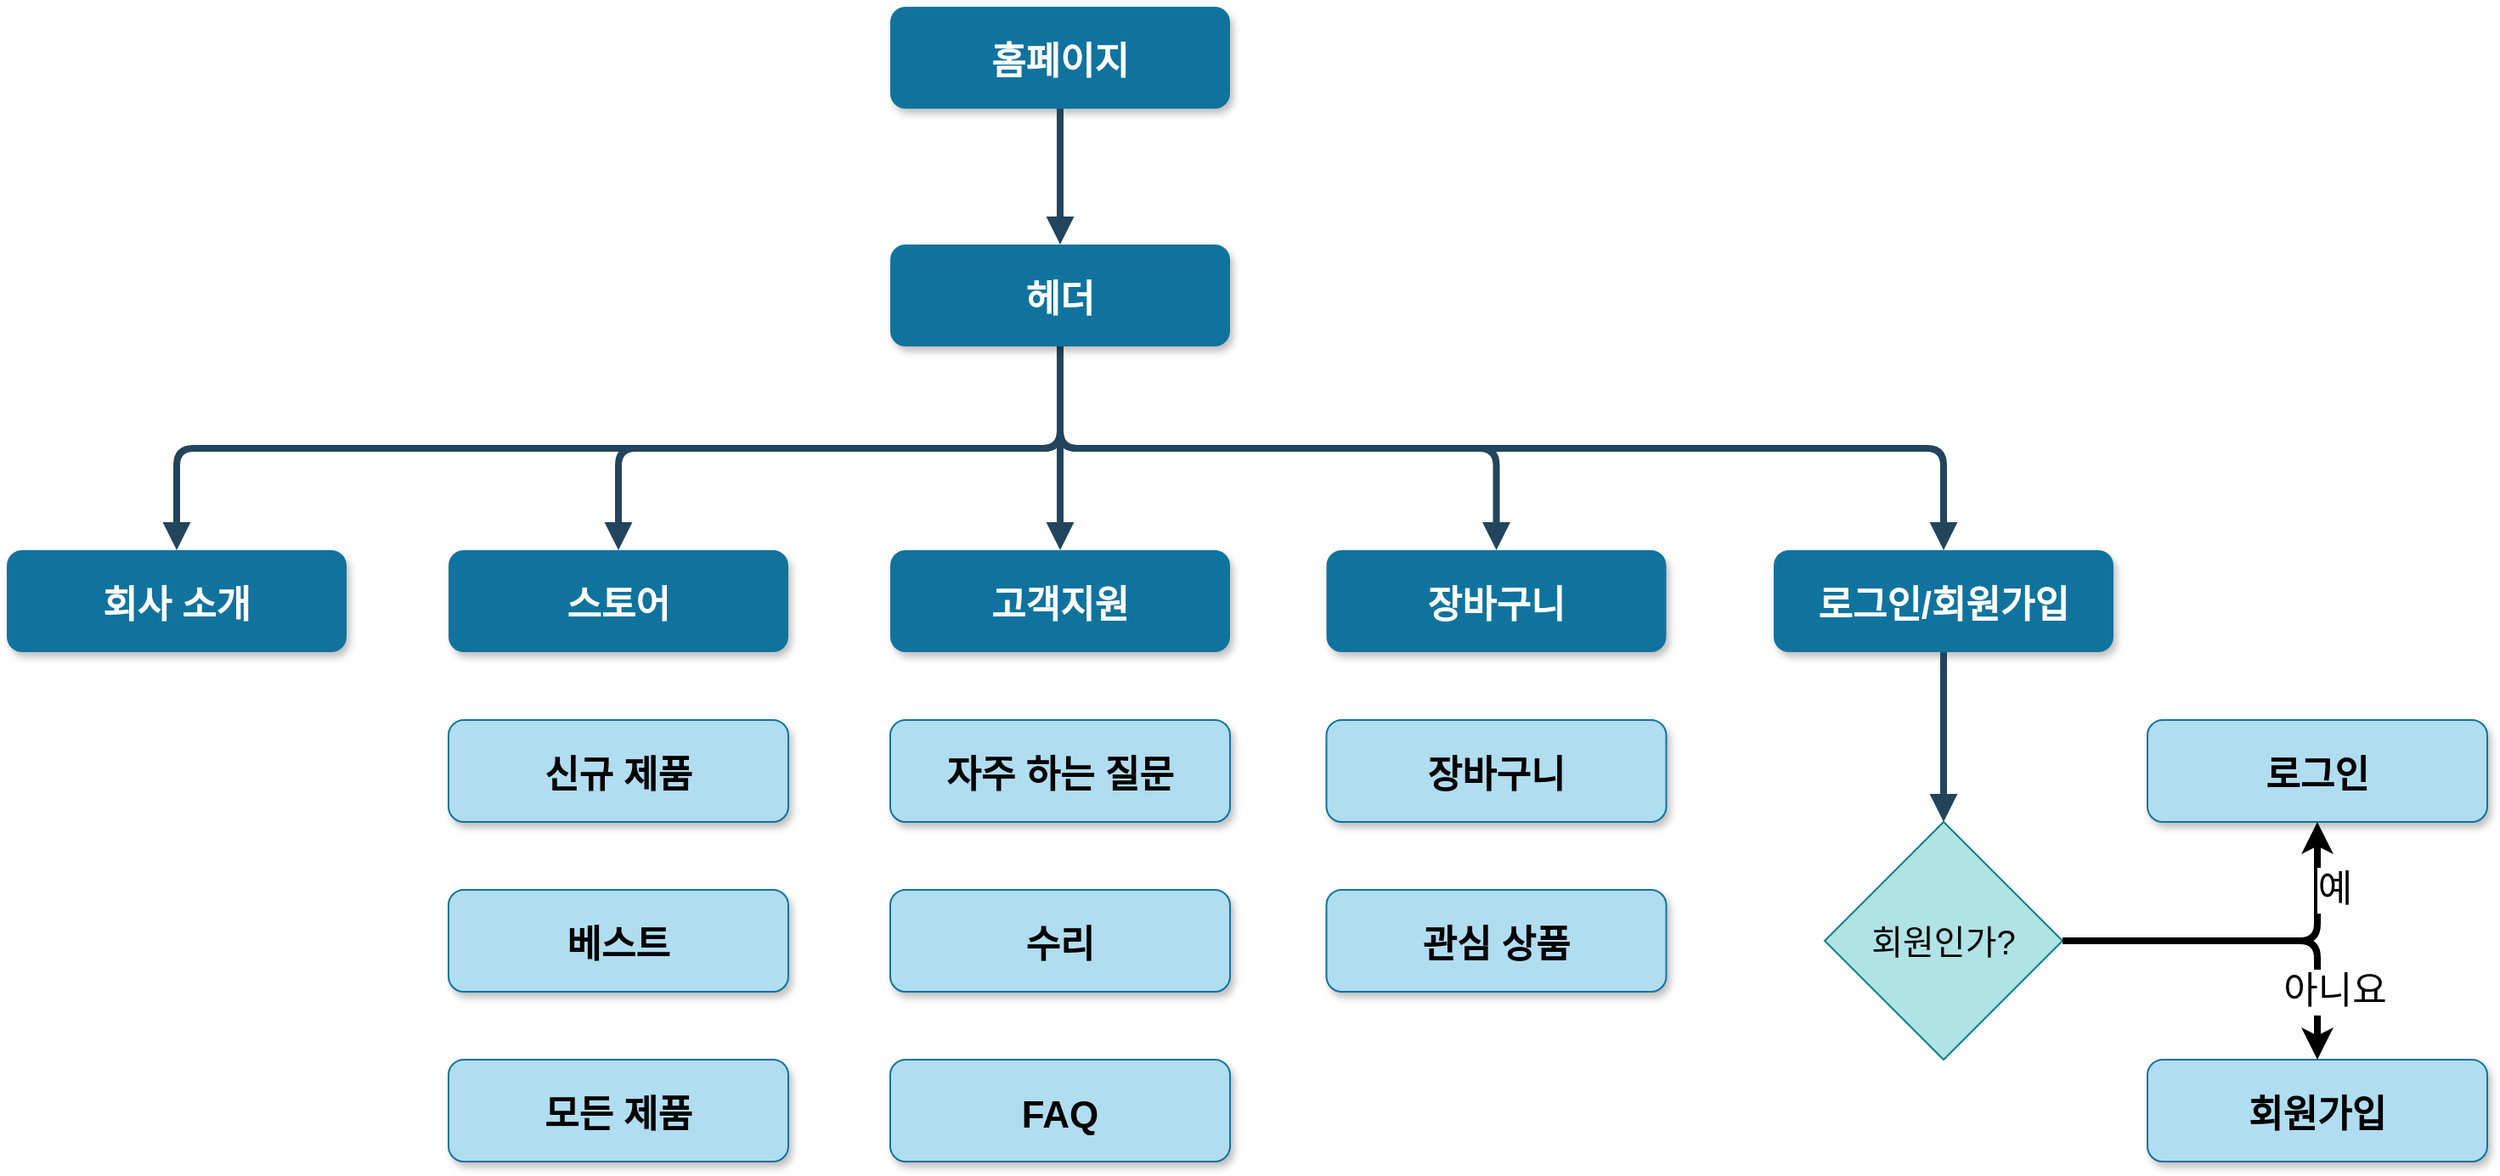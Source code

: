 <mxfile version="21.6.6" type="github">
  <diagram name="Page-1" id="97916047-d0de-89f5-080d-49f4d83e522f">
    <mxGraphModel dx="2694" dy="1129" grid="0" gridSize="10" guides="1" tooltips="1" connect="1" arrows="1" fold="1" page="1" pageScale="1.5" pageWidth="1169" pageHeight="827" background="none" math="0" shadow="0">
      <root>
        <object label="" id="0">
          <mxCell />
        </object>
        <mxCell id="1" parent="0" />
        <mxCell id="2" value="홈페이지" style="rounded=1;fillColor=#10739E;strokeColor=none;shadow=1;gradientColor=none;fontStyle=1;fontColor=#FFFFFF;fontSize=22;" parent="1" vertex="1">
          <mxGeometry x="639" y="200" width="200" height="60" as="geometry" />
        </mxCell>
        <mxCell id="4" value="회사 소개" style="rounded=1;fillColor=#10739E;strokeColor=none;shadow=1;gradientColor=none;fontStyle=1;fontColor=#FFFFFF;fontSize=22;" parent="1" vertex="1">
          <mxGeometry x="119" y="520" width="200" height="60" as="geometry" />
        </mxCell>
        <mxCell id="5" value="스토어" style="rounded=1;fillColor=#10739E;strokeColor=none;shadow=1;gradientColor=none;fontStyle=1;fontColor=#FFFFFF;fontSize=22;" parent="1" vertex="1">
          <mxGeometry x="379" y="520" width="200" height="60" as="geometry" />
        </mxCell>
        <mxCell id="6" value="고객지원" style="rounded=1;fillColor=#10739E;strokeColor=none;shadow=1;gradientColor=none;fontStyle=1;fontColor=#FFFFFF;fontSize=22;" parent="1" vertex="1">
          <mxGeometry x="639" y="520" width="200" height="60" as="geometry" />
        </mxCell>
        <mxCell id="29" value="" style="edgeStyle=elbowEdgeStyle;elbow=vertical;strokeWidth=4;endArrow=block;endFill=1;fontStyle=1;strokeColor=#23445D;fontSize=22;entryX=0.5;entryY=0;entryDx=0;entryDy=0;" parent="1" source="2" target="G1LrGTYSEcDMAmecCRJO-32" edge="1">
          <mxGeometry x="22" y="165.5" width="100" height="100" as="geometry">
            <mxPoint x="141" y="265.5" as="sourcePoint" />
            <mxPoint x="739" y="330" as="targetPoint" />
          </mxGeometry>
        </mxCell>
        <mxCell id="30" value="" style="edgeStyle=elbowEdgeStyle;elbow=vertical;strokeWidth=4;endArrow=block;endFill=1;fontStyle=1;strokeColor=#23445D;fontSize=22;exitX=0.5;exitY=1;exitDx=0;exitDy=0;" parent="1" source="G1LrGTYSEcDMAmecCRJO-32" target="5" edge="1">
          <mxGeometry x="22" y="165.5" width="100" height="100" as="geometry">
            <mxPoint x="739" y="390" as="sourcePoint" />
            <mxPoint x="241" y="165.5" as="targetPoint" />
          </mxGeometry>
        </mxCell>
        <mxCell id="31" value="" style="edgeStyle=elbowEdgeStyle;elbow=vertical;strokeWidth=4;endArrow=block;endFill=1;fontStyle=1;strokeColor=#23445D;fontSize=22;exitX=0.5;exitY=1;exitDx=0;exitDy=0;" parent="1" source="G1LrGTYSEcDMAmecCRJO-32" target="4" edge="1">
          <mxGeometry x="22" y="165.5" width="100" height="100" as="geometry">
            <mxPoint x="739" y="390" as="sourcePoint" />
            <mxPoint x="241" y="165.5" as="targetPoint" />
          </mxGeometry>
        </mxCell>
        <mxCell id="32" value="" style="edgeStyle=elbowEdgeStyle;elbow=vertical;strokeWidth=4;endArrow=block;endFill=1;fontStyle=1;strokeColor=#23445D;fontSize=22;exitX=0.5;exitY=1;exitDx=0;exitDy=0;" parent="1" source="G1LrGTYSEcDMAmecCRJO-32" target="6" edge="1">
          <mxGeometry x="22" y="165.5" width="100" height="100" as="geometry">
            <mxPoint x="739" y="390" as="sourcePoint" />
            <mxPoint x="241" y="165.5" as="targetPoint" />
          </mxGeometry>
        </mxCell>
        <mxCell id="uYMuAS7kmvQYfe47qQOG-55" value="장바구니" style="rounded=1;fillColor=#10739E;strokeColor=none;shadow=1;gradientColor=none;fontStyle=1;fontColor=#FFFFFF;fontSize=22;" parent="1" vertex="1">
          <mxGeometry x="895.75" y="520" width="200" height="60" as="geometry" />
        </mxCell>
        <mxCell id="uYMuAS7kmvQYfe47qQOG-56" value="" style="edgeStyle=elbowEdgeStyle;elbow=vertical;strokeWidth=4;endArrow=block;endFill=1;fontStyle=1;strokeColor=#23445D;exitX=0.5;exitY=1;exitDx=0;exitDy=0;entryX=0.5;entryY=0;entryDx=0;entryDy=0;fontSize=22;" parent="1" source="G1LrGTYSEcDMAmecCRJO-32" target="uYMuAS7kmvQYfe47qQOG-55" edge="1">
          <mxGeometry x="22" y="165.5" width="100" height="100" as="geometry">
            <mxPoint x="739" y="390" as="sourcePoint" />
            <mxPoint x="1101" y="466" as="targetPoint" />
          </mxGeometry>
        </mxCell>
        <mxCell id="uYMuAS7kmvQYfe47qQOG-57" value="로그인/회원가입" style="rounded=1;fillColor=#10739E;strokeColor=none;shadow=1;gradientColor=none;fontStyle=1;fontColor=#FFFFFF;fontSize=22;" parent="1" vertex="1">
          <mxGeometry x="1159" y="520" width="200" height="60" as="geometry" />
        </mxCell>
        <mxCell id="uYMuAS7kmvQYfe47qQOG-58" value="" style="edgeStyle=elbowEdgeStyle;elbow=vertical;strokeWidth=4;endArrow=block;endFill=1;fontStyle=1;strokeColor=#23445D;entryX=0.5;entryY=0;entryDx=0;entryDy=0;exitX=0.5;exitY=1;exitDx=0;exitDy=0;fontSize=22;" parent="1" source="G1LrGTYSEcDMAmecCRJO-32" target="uYMuAS7kmvQYfe47qQOG-57" edge="1">
          <mxGeometry x="22" y="165.5" width="100" height="100" as="geometry">
            <mxPoint x="739" y="390" as="sourcePoint" />
            <mxPoint x="829" y="580" as="targetPoint" />
          </mxGeometry>
        </mxCell>
        <mxCell id="uYMuAS7kmvQYfe47qQOG-60" value="신규 제품" style="rounded=1;fillColor=#b1ddf0;strokeColor=#10739e;shadow=1;fontStyle=1;fontSize=22;" parent="1" vertex="1">
          <mxGeometry x="379" y="620" width="200" height="60" as="geometry" />
        </mxCell>
        <mxCell id="uYMuAS7kmvQYfe47qQOG-62" value="베스트" style="rounded=1;fillColor=#b1ddf0;strokeColor=#10739e;shadow=1;fontStyle=1;fontSize=22;" parent="1" vertex="1">
          <mxGeometry x="379" y="720" width="200" height="60" as="geometry" />
        </mxCell>
        <mxCell id="uYMuAS7kmvQYfe47qQOG-63" value="모든 제품" style="rounded=1;fillColor=#b1ddf0;strokeColor=#10739e;shadow=1;fontStyle=1;fontSize=22;" parent="1" vertex="1">
          <mxGeometry x="379" y="820" width="200" height="60" as="geometry" />
        </mxCell>
        <mxCell id="uYMuAS7kmvQYfe47qQOG-67" value="자주 하는 질문" style="rounded=1;fillColor=#b1ddf0;strokeColor=#10739e;shadow=1;fontStyle=1;fontSize=22;" parent="1" vertex="1">
          <mxGeometry x="639" y="620" width="200" height="60" as="geometry" />
        </mxCell>
        <mxCell id="uYMuAS7kmvQYfe47qQOG-68" value="수리" style="rounded=1;fillColor=#b1ddf0;strokeColor=#10739e;shadow=1;fontStyle=1;fontSize=22;" parent="1" vertex="1">
          <mxGeometry x="639" y="720" width="200" height="60" as="geometry" />
        </mxCell>
        <mxCell id="uYMuAS7kmvQYfe47qQOG-69" value="FAQ" style="rounded=1;fillColor=#b1ddf0;strokeColor=#10739e;shadow=1;fontStyle=1;fontSize=22;" parent="1" vertex="1">
          <mxGeometry x="639" y="820" width="200" height="60" as="geometry" />
        </mxCell>
        <mxCell id="uYMuAS7kmvQYfe47qQOG-70" value="장바구니" style="rounded=1;fillColor=#b1ddf0;strokeColor=#10739e;shadow=1;fontStyle=1;fontSize=22;" parent="1" vertex="1">
          <mxGeometry x="895.75" y="620" width="200" height="60" as="geometry" />
        </mxCell>
        <mxCell id="uYMuAS7kmvQYfe47qQOG-71" value="관심 상품" style="rounded=1;fillColor=#b1ddf0;strokeColor=#10739e;shadow=1;fontStyle=1;fontSize=22;" parent="1" vertex="1">
          <mxGeometry x="895.75" y="720" width="200" height="60" as="geometry" />
        </mxCell>
        <mxCell id="uYMuAS7kmvQYfe47qQOG-72" value="로그인" style="rounded=1;fillColor=#b1ddf0;strokeColor=#10739e;shadow=1;fontStyle=1;fontSize=22;" parent="1" vertex="1">
          <mxGeometry x="1379" y="620" width="200" height="60" as="geometry" />
        </mxCell>
        <mxCell id="uYMuAS7kmvQYfe47qQOG-73" value="회원가입" style="rounded=1;fillColor=#b1ddf0;strokeColor=#10739e;shadow=1;fontStyle=1;fontSize=22;" parent="1" vertex="1">
          <mxGeometry x="1379" y="820" width="200" height="60" as="geometry" />
        </mxCell>
        <mxCell id="uYMuAS7kmvQYfe47qQOG-74" value="회원인가?" style="rhombus;whiteSpace=wrap;html=1;fillColor=#b0e3e6;strokeColor=#0e8088;fontSize=20;" parent="1" vertex="1">
          <mxGeometry x="1189" y="680" width="140" height="140" as="geometry" />
        </mxCell>
        <mxCell id="uYMuAS7kmvQYfe47qQOG-75" value="" style="endArrow=classic;html=1;rounded=1;exitX=1;exitY=0.5;exitDx=0;exitDy=0;entryX=0.5;entryY=1;entryDx=0;entryDy=0;strokeWidth=4;" parent="1" source="uYMuAS7kmvQYfe47qQOG-74" target="uYMuAS7kmvQYfe47qQOG-72" edge="1">
          <mxGeometry relative="1" as="geometry">
            <mxPoint x="1129" y="490" as="sourcePoint" />
            <mxPoint x="1229" y="490" as="targetPoint" />
            <Array as="points">
              <mxPoint x="1479" y="750" />
            </Array>
          </mxGeometry>
        </mxCell>
        <mxCell id="uYMuAS7kmvQYfe47qQOG-76" value="예" style="edgeLabel;resizable=0;html=1;align=center;verticalAlign=middle;fontSize=22;" parent="uYMuAS7kmvQYfe47qQOG-75" connectable="0" vertex="1">
          <mxGeometry relative="1" as="geometry">
            <mxPoint x="50" y="-30" as="offset" />
          </mxGeometry>
        </mxCell>
        <mxCell id="uYMuAS7kmvQYfe47qQOG-77" value="" style="endArrow=classic;html=1;rounded=1;entryX=0.5;entryY=0;entryDx=0;entryDy=0;fontSize=22;exitX=1;exitY=0.5;exitDx=0;exitDy=0;strokeWidth=4;" parent="1" source="uYMuAS7kmvQYfe47qQOG-74" target="uYMuAS7kmvQYfe47qQOG-73" edge="1">
          <mxGeometry relative="1" as="geometry">
            <mxPoint x="1329" y="690" as="sourcePoint" />
            <mxPoint x="1499" y="780" as="targetPoint" />
            <Array as="points">
              <mxPoint x="1479" y="750" />
            </Array>
          </mxGeometry>
        </mxCell>
        <mxCell id="uYMuAS7kmvQYfe47qQOG-78" value="아니요" style="edgeLabel;resizable=0;html=1;align=center;verticalAlign=middle;fontSize=22;" parent="uYMuAS7kmvQYfe47qQOG-77" connectable="0" vertex="1">
          <mxGeometry relative="1" as="geometry">
            <mxPoint x="50" y="30" as="offset" />
          </mxGeometry>
        </mxCell>
        <mxCell id="uYMuAS7kmvQYfe47qQOG-80" value="" style="edgeStyle=elbowEdgeStyle;elbow=vertical;strokeWidth=4;endArrow=block;endFill=1;fontStyle=1;strokeColor=#23445D;entryX=0.5;entryY=0;entryDx=0;entryDy=0;exitX=0.5;exitY=1;exitDx=0;exitDy=0;fontSize=22;" parent="1" source="uYMuAS7kmvQYfe47qQOG-57" target="uYMuAS7kmvQYfe47qQOG-74" edge="1">
          <mxGeometry x="22" y="165.5" width="100" height="100" as="geometry">
            <mxPoint x="1449" y="460" as="sourcePoint" />
            <mxPoint x="1969" y="590" as="targetPoint" />
          </mxGeometry>
        </mxCell>
        <mxCell id="G1LrGTYSEcDMAmecCRJO-32" value="헤더" style="rounded=1;fillColor=#10739E;strokeColor=none;shadow=1;gradientColor=none;fontStyle=1;fontColor=#FFFFFF;fontSize=22;" vertex="1" parent="1">
          <mxGeometry x="639" y="340" width="200" height="60" as="geometry" />
        </mxCell>
      </root>
    </mxGraphModel>
  </diagram>
</mxfile>
